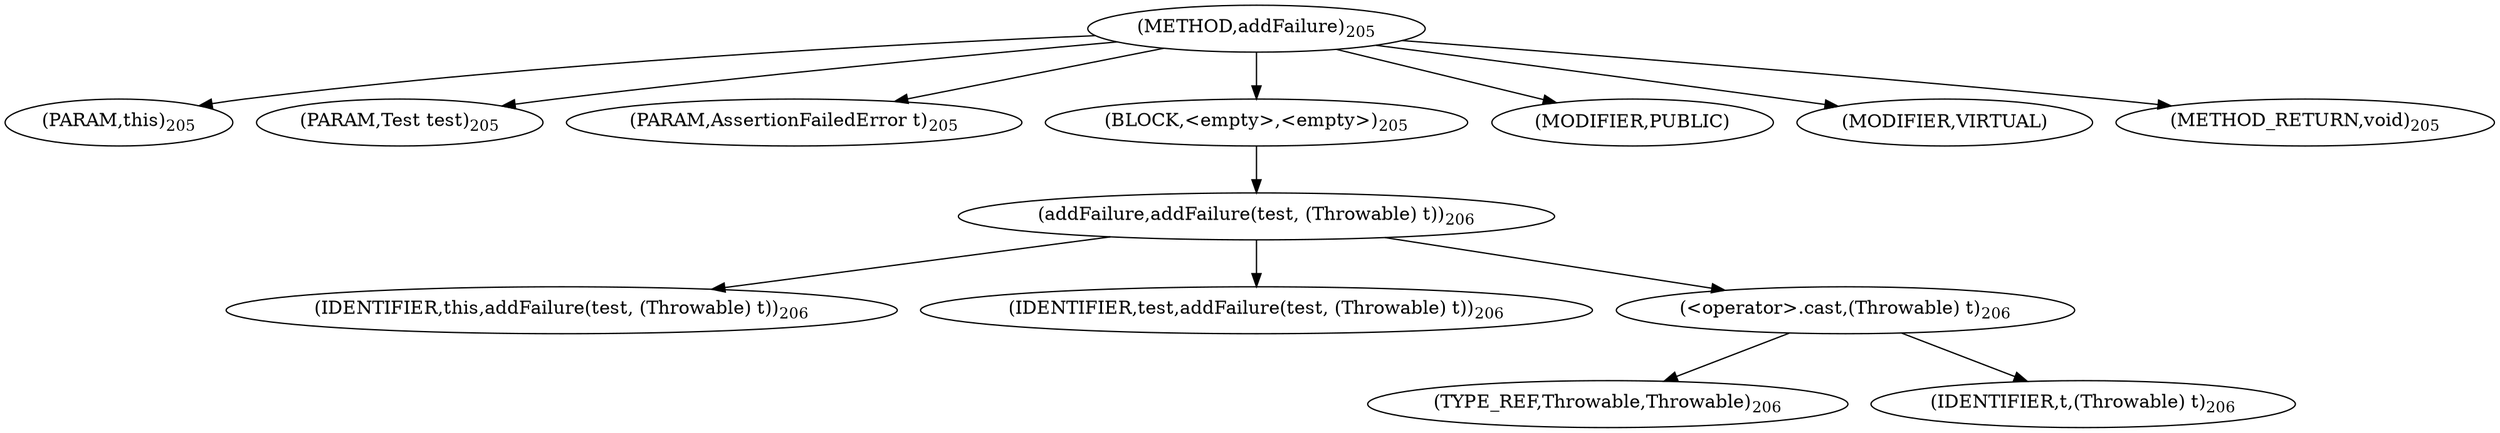 digraph "addFailure" {  
"386" [label = <(METHOD,addFailure)<SUB>205</SUB>> ]
"12" [label = <(PARAM,this)<SUB>205</SUB>> ]
"387" [label = <(PARAM,Test test)<SUB>205</SUB>> ]
"388" [label = <(PARAM,AssertionFailedError t)<SUB>205</SUB>> ]
"389" [label = <(BLOCK,&lt;empty&gt;,&lt;empty&gt;)<SUB>205</SUB>> ]
"390" [label = <(addFailure,addFailure(test, (Throwable) t))<SUB>206</SUB>> ]
"11" [label = <(IDENTIFIER,this,addFailure(test, (Throwable) t))<SUB>206</SUB>> ]
"391" [label = <(IDENTIFIER,test,addFailure(test, (Throwable) t))<SUB>206</SUB>> ]
"392" [label = <(&lt;operator&gt;.cast,(Throwable) t)<SUB>206</SUB>> ]
"393" [label = <(TYPE_REF,Throwable,Throwable)<SUB>206</SUB>> ]
"394" [label = <(IDENTIFIER,t,(Throwable) t)<SUB>206</SUB>> ]
"395" [label = <(MODIFIER,PUBLIC)> ]
"396" [label = <(MODIFIER,VIRTUAL)> ]
"397" [label = <(METHOD_RETURN,void)<SUB>205</SUB>> ]
  "386" -> "12" 
  "386" -> "387" 
  "386" -> "388" 
  "386" -> "389" 
  "386" -> "395" 
  "386" -> "396" 
  "386" -> "397" 
  "389" -> "390" 
  "390" -> "11" 
  "390" -> "391" 
  "390" -> "392" 
  "392" -> "393" 
  "392" -> "394" 
}
